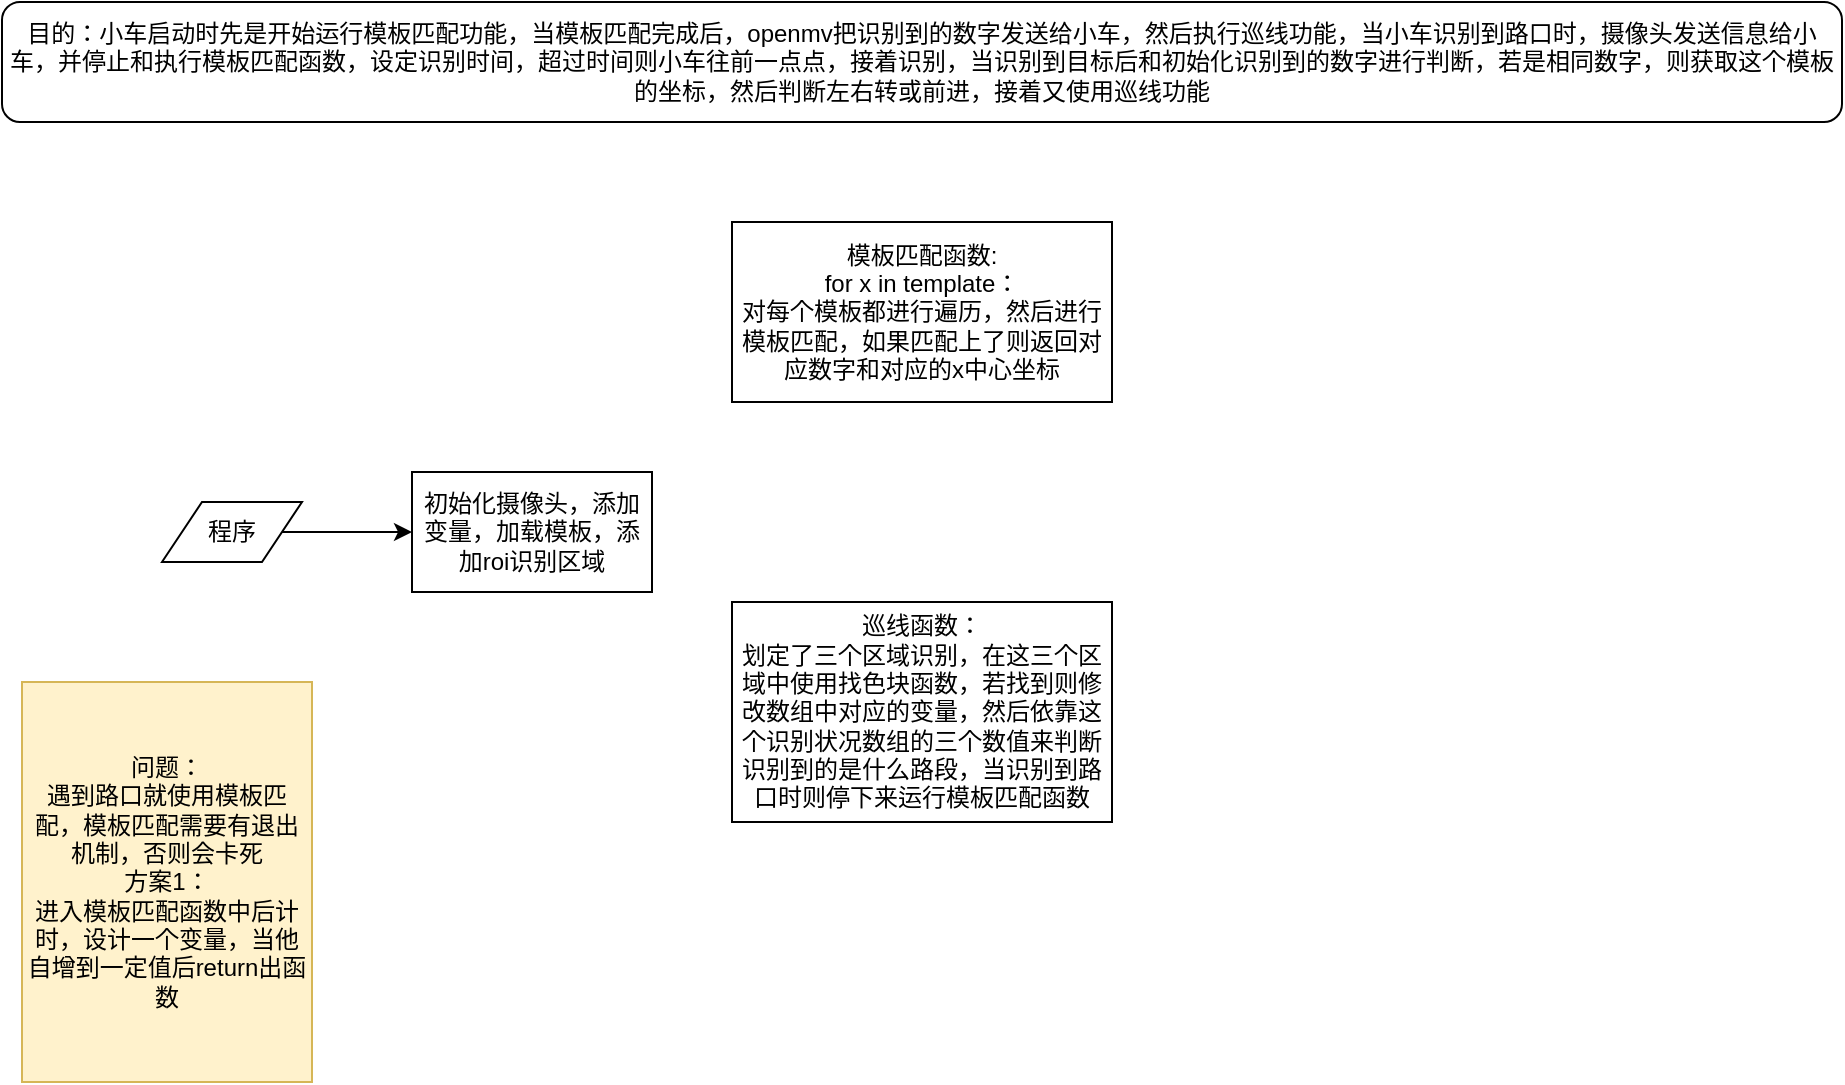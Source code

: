 <mxfile version="21.6.1" type="github">
  <diagram name="第 1 页" id="IncqmOcyujnmTxHsmf4Z">
    <mxGraphModel dx="1050" dy="587" grid="1" gridSize="10" guides="1" tooltips="1" connect="1" arrows="1" fold="1" page="1" pageScale="1" pageWidth="827" pageHeight="1169" math="0" shadow="0">
      <root>
        <mxCell id="0" />
        <mxCell id="1" parent="0" />
        <mxCell id="y7_BcGnLHGJJK3MfnhlV-3" value="" style="edgeStyle=orthogonalEdgeStyle;rounded=0;orthogonalLoop=1;jettySize=auto;html=1;" parent="1" source="y7_BcGnLHGJJK3MfnhlV-1" target="y7_BcGnLHGJJK3MfnhlV-2" edge="1">
          <mxGeometry relative="1" as="geometry" />
        </mxCell>
        <mxCell id="y7_BcGnLHGJJK3MfnhlV-1" value="程序" style="shape=parallelogram;perimeter=parallelogramPerimeter;whiteSpace=wrap;html=1;fixedSize=1;" parent="1" vertex="1">
          <mxGeometry x="90" y="260" width="70" height="30" as="geometry" />
        </mxCell>
        <mxCell id="y7_BcGnLHGJJK3MfnhlV-2" value="初始化摄像头，添加变量，加载模板，添加roi识别区域" style="whiteSpace=wrap;html=1;" parent="1" vertex="1">
          <mxGeometry x="215" y="245" width="120" height="60" as="geometry" />
        </mxCell>
        <mxCell id="y7_BcGnLHGJJK3MfnhlV-5" value="目的：小车启动时先是开始运行模板匹配功能，当模板匹配完成后，openmv把识别到的数字发送给小车，然后执行巡线功能，当小车识别到路口时，摄像头发送信息给小车，并停止和执行模板匹配函数，设定识别时间，超过时间则小车往前一点点，接着识别，当识别到目标后和初始化识别到的数字进行判断，若是相同数字，则获取这个模板的坐标，然后判断左右转或前进，接着又使用巡线功能" style="rounded=1;whiteSpace=wrap;html=1;" parent="1" vertex="1">
          <mxGeometry x="10" y="10" width="920" height="60" as="geometry" />
        </mxCell>
        <mxCell id="y7_BcGnLHGJJK3MfnhlV-6" value="模板匹配函数:&lt;br&gt;for x in template：&lt;br&gt;对每个模板都进行遍历，然后进行模板匹配，如果匹配上了则返回对应数字和对应的x中心坐标" style="rounded=0;whiteSpace=wrap;html=1;" parent="1" vertex="1">
          <mxGeometry x="375" y="120" width="190" height="90" as="geometry" />
        </mxCell>
        <mxCell id="y7_BcGnLHGJJK3MfnhlV-10" value="巡线函数：&lt;br&gt;划定了三个区域识别，在这三个区域中使用找色块函数，若找到则修改数组中对应的变量，然后依靠这个识别状况数组的三个数值来判断识别到的是什么路段，当识别到路口时则停下来运行模板匹配函数" style="rounded=0;whiteSpace=wrap;html=1;" parent="1" vertex="1">
          <mxGeometry x="375" y="310" width="190" height="110" as="geometry" />
        </mxCell>
        <mxCell id="AhHACx-aml-K8Y58IgDj-3" value="问题：&lt;br&gt;遇到路口就使用模板匹配，模板匹配需要有退出机制，否则会卡死&lt;br&gt;方案1：&lt;br&gt;进入模板匹配函数中后计时，设计一个变量，当他自增到一定值后return出函数" style="rounded=0;whiteSpace=wrap;html=1;fillColor=#fff2cc;strokeColor=#d6b656;" vertex="1" parent="1">
          <mxGeometry x="20" y="350" width="145" height="200" as="geometry" />
        </mxCell>
      </root>
    </mxGraphModel>
  </diagram>
</mxfile>
